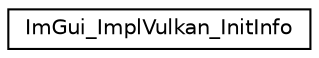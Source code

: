 digraph "Graphical Class Hierarchy"
{
 // LATEX_PDF_SIZE
  edge [fontname="Helvetica",fontsize="10",labelfontname="Helvetica",labelfontsize="10"];
  node [fontname="Helvetica",fontsize="10",shape=record];
  rankdir="LR";
  Node0 [label="ImGui_ImplVulkan_InitInfo",height=0.2,width=0.4,color="black", fillcolor="white", style="filled",URL="$structImGui__ImplVulkan__InitInfo.html",tooltip=" "];
}
